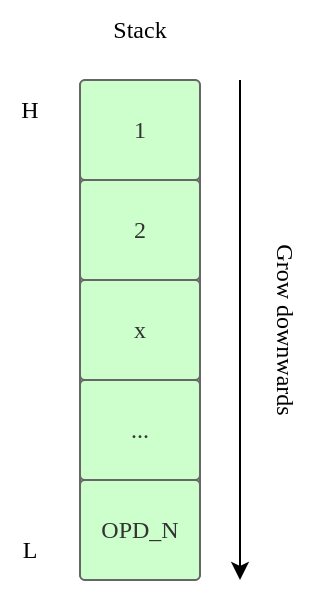 <mxfile version="21.4.0" type="device">
  <diagram name="Page-1" id="JizVPNLfjJMxPYki91GN">
    <mxGraphModel dx="1114" dy="894" grid="1" gridSize="10" guides="1" tooltips="1" connect="1" arrows="1" fold="1" page="1" pageScale="1" pageWidth="850" pageHeight="1100" math="0" shadow="0">
      <root>
        <mxCell id="0" />
        <mxCell id="1" parent="0" />
        <mxCell id="JOmTALG3kZfMJZtiPvv_-1" value="" style="rounded=1;whiteSpace=wrap;html=1;arcSize=5;fontFamily=SF Mono;fillColor=#CCFFCC;fontColor=#333333;strokeColor=#666666;" vertex="1" parent="1">
          <mxGeometry x="280" y="240" width="60" height="250" as="geometry" />
        </mxCell>
        <mxCell id="JOmTALG3kZfMJZtiPvv_-2" value="1" style="rounded=1;whiteSpace=wrap;html=1;arcSize=5;fontFamily=SF Mono;fillColor=#CCFFCC;fontColor=#333333;strokeColor=#666666;" vertex="1" parent="1">
          <mxGeometry x="280" y="240" width="60" height="50" as="geometry" />
        </mxCell>
        <mxCell id="JOmTALG3kZfMJZtiPvv_-3" value="2" style="rounded=1;whiteSpace=wrap;html=1;arcSize=5;fontFamily=SF Mono;fillColor=#CCFFCC;fontColor=#333333;strokeColor=#666666;" vertex="1" parent="1">
          <mxGeometry x="280" y="290" width="60" height="50" as="geometry" />
        </mxCell>
        <mxCell id="JOmTALG3kZfMJZtiPvv_-4" value="x" style="rounded=1;whiteSpace=wrap;html=1;arcSize=5;fontFamily=SF Mono;fillColor=#CCFFCC;fontColor=#333333;strokeColor=#666666;" vertex="1" parent="1">
          <mxGeometry x="280" y="340" width="60" height="50" as="geometry" />
        </mxCell>
        <mxCell id="JOmTALG3kZfMJZtiPvv_-5" value="..." style="rounded=1;whiteSpace=wrap;html=1;arcSize=5;fontFamily=SF Mono;fillColor=#CCFFCC;fontColor=#333333;strokeColor=#666666;" vertex="1" parent="1">
          <mxGeometry x="280" y="390" width="60" height="50" as="geometry" />
        </mxCell>
        <mxCell id="JOmTALG3kZfMJZtiPvv_-6" value="OPD_N" style="rounded=1;whiteSpace=wrap;html=1;arcSize=5;fontFamily=SF Mono;fillColor=#CCFFCC;fontColor=#333333;strokeColor=#666666;" vertex="1" parent="1">
          <mxGeometry x="280" y="440" width="60" height="50" as="geometry" />
        </mxCell>
        <mxCell id="JOmTALG3kZfMJZtiPvv_-7" value="Stack" style="text;html=1;strokeColor=none;fillColor=none;align=center;verticalAlign=middle;whiteSpace=wrap;rounded=0;fontFamily=SF Mono;" vertex="1" parent="1">
          <mxGeometry x="280" y="200" width="60" height="30" as="geometry" />
        </mxCell>
        <mxCell id="JOmTALG3kZfMJZtiPvv_-8" value="H" style="text;html=1;strokeColor=none;fillColor=none;align=center;verticalAlign=middle;whiteSpace=wrap;rounded=0;fontFamily=SF Mono;" vertex="1" parent="1">
          <mxGeometry x="240" y="240" width="30" height="30" as="geometry" />
        </mxCell>
        <mxCell id="JOmTALG3kZfMJZtiPvv_-9" value="L" style="text;html=1;strokeColor=none;fillColor=none;align=center;verticalAlign=middle;whiteSpace=wrap;rounded=0;fontFamily=SF Mono;" vertex="1" parent="1">
          <mxGeometry x="240" y="460" width="30" height="30" as="geometry" />
        </mxCell>
        <mxCell id="JOmTALG3kZfMJZtiPvv_-10" value="" style="endArrow=classic;html=1;rounded=0;" edge="1" parent="1">
          <mxGeometry width="50" height="50" relative="1" as="geometry">
            <mxPoint x="360" y="240" as="sourcePoint" />
            <mxPoint x="360" y="490" as="targetPoint" />
          </mxGeometry>
        </mxCell>
        <mxCell id="JOmTALG3kZfMJZtiPvv_-11" value="Grow downwards" style="text;html=1;strokeColor=none;fillColor=none;align=center;verticalAlign=middle;whiteSpace=wrap;rounded=0;fontFamily=SF Mono;rotation=90;" vertex="1" parent="1">
          <mxGeometry x="300" y="350" width="165" height="30" as="geometry" />
        </mxCell>
      </root>
    </mxGraphModel>
  </diagram>
</mxfile>
